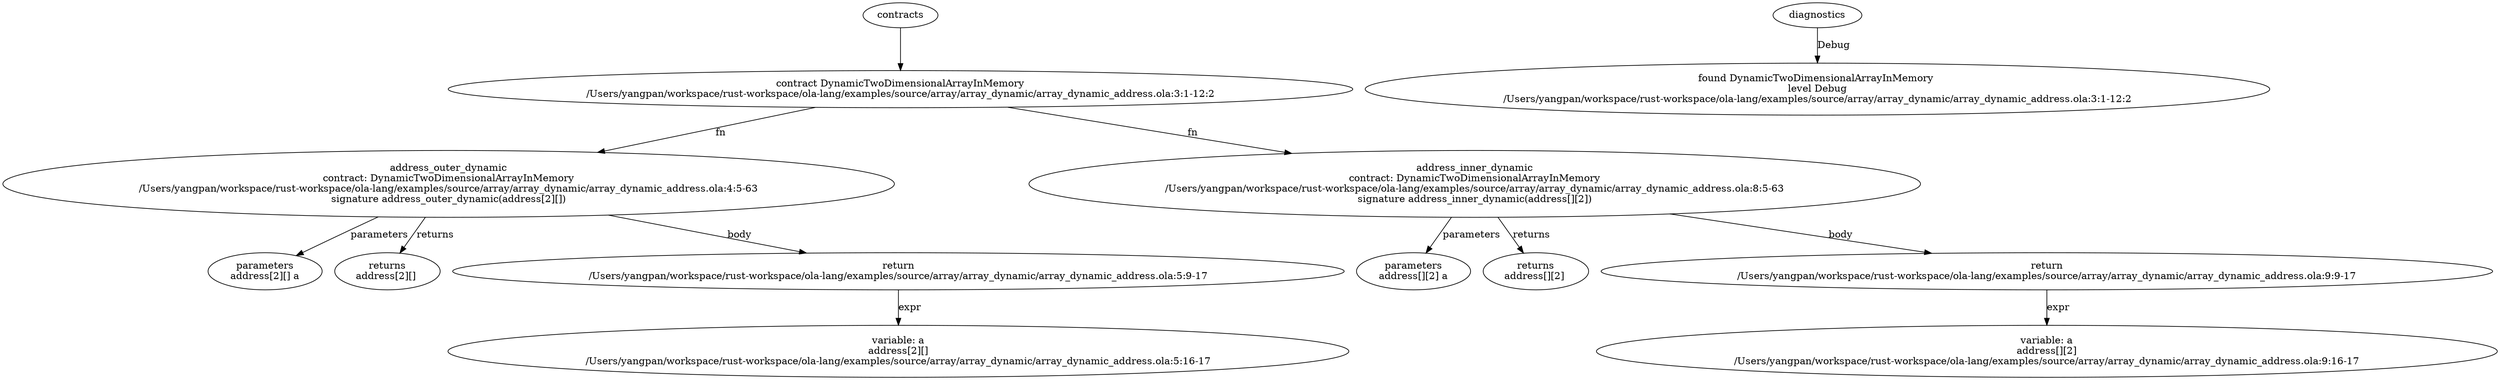 strict digraph "/Users/yangpan/workspace/rust-workspace/ola-lang/examples/source/array/array_dynamic/array_dynamic_address.ola" {
	contract [label="contract DynamicTwoDimensionalArrayInMemory\n/Users/yangpan/workspace/rust-workspace/ola-lang/examples/source/array/array_dynamic/array_dynamic_address.ola:3:1-12:2"]
	address_outer_dynamic [label="address_outer_dynamic\ncontract: DynamicTwoDimensionalArrayInMemory\n/Users/yangpan/workspace/rust-workspace/ola-lang/examples/source/array/array_dynamic/array_dynamic_address.ola:4:5-63\nsignature address_outer_dynamic(address[2][])"]
	parameters [label="parameters\naddress[2][] a"]
	returns [label="returns\naddress[2][] "]
	return [label="return\n/Users/yangpan/workspace/rust-workspace/ola-lang/examples/source/array/array_dynamic/array_dynamic_address.ola:5:9-17"]
	variable [label="variable: a\naddress[2][]\n/Users/yangpan/workspace/rust-workspace/ola-lang/examples/source/array/array_dynamic/array_dynamic_address.ola:5:16-17"]
	address_inner_dynamic [label="address_inner_dynamic\ncontract: DynamicTwoDimensionalArrayInMemory\n/Users/yangpan/workspace/rust-workspace/ola-lang/examples/source/array/array_dynamic/array_dynamic_address.ola:8:5-63\nsignature address_inner_dynamic(address[][2])"]
	parameters_8 [label="parameters\naddress[][2] a"]
	returns_9 [label="returns\naddress[][2] "]
	return_10 [label="return\n/Users/yangpan/workspace/rust-workspace/ola-lang/examples/source/array/array_dynamic/array_dynamic_address.ola:9:9-17"]
	variable_11 [label="variable: a\naddress[][2]\n/Users/yangpan/workspace/rust-workspace/ola-lang/examples/source/array/array_dynamic/array_dynamic_address.ola:9:16-17"]
	diagnostic [label="found DynamicTwoDimensionalArrayInMemory \nlevel Debug\n/Users/yangpan/workspace/rust-workspace/ola-lang/examples/source/array/array_dynamic/array_dynamic_address.ola:3:1-12:2"]
	contracts -> contract
	contract -> address_outer_dynamic [label="fn"]
	address_outer_dynamic -> parameters [label="parameters"]
	address_outer_dynamic -> returns [label="returns"]
	address_outer_dynamic -> return [label="body"]
	return -> variable [label="expr"]
	contract -> address_inner_dynamic [label="fn"]
	address_inner_dynamic -> parameters_8 [label="parameters"]
	address_inner_dynamic -> returns_9 [label="returns"]
	address_inner_dynamic -> return_10 [label="body"]
	return_10 -> variable_11 [label="expr"]
	diagnostics -> diagnostic [label="Debug"]
}
